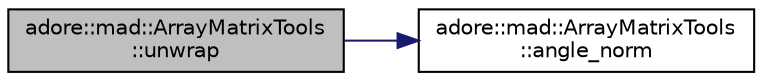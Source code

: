 digraph "adore::mad::ArrayMatrixTools::unwrap"
{
 // LATEX_PDF_SIZE
  edge [fontname="Helvetica",fontsize="10",labelfontname="Helvetica",labelfontsize="10"];
  node [fontname="Helvetica",fontsize="10",shape=record];
  rankdir="LR";
  Node1 [label="adore::mad::ArrayMatrixTools\l::unwrap",height=0.2,width=0.4,color="black", fillcolor="grey75", style="filled", fontcolor="black",tooltip=" "];
  Node1 -> Node2 [color="midnightblue",fontsize="10",style="solid",fontname="Helvetica"];
  Node2 [label="adore::mad::ArrayMatrixTools\l::angle_norm",height=0.2,width=0.4,color="black", fillcolor="white", style="filled",URL="$classadore_1_1mad_1_1ArrayMatrixTools.html#a77bd4e1357f6a43db8d1bc22fd98ec98",tooltip=" "];
}
